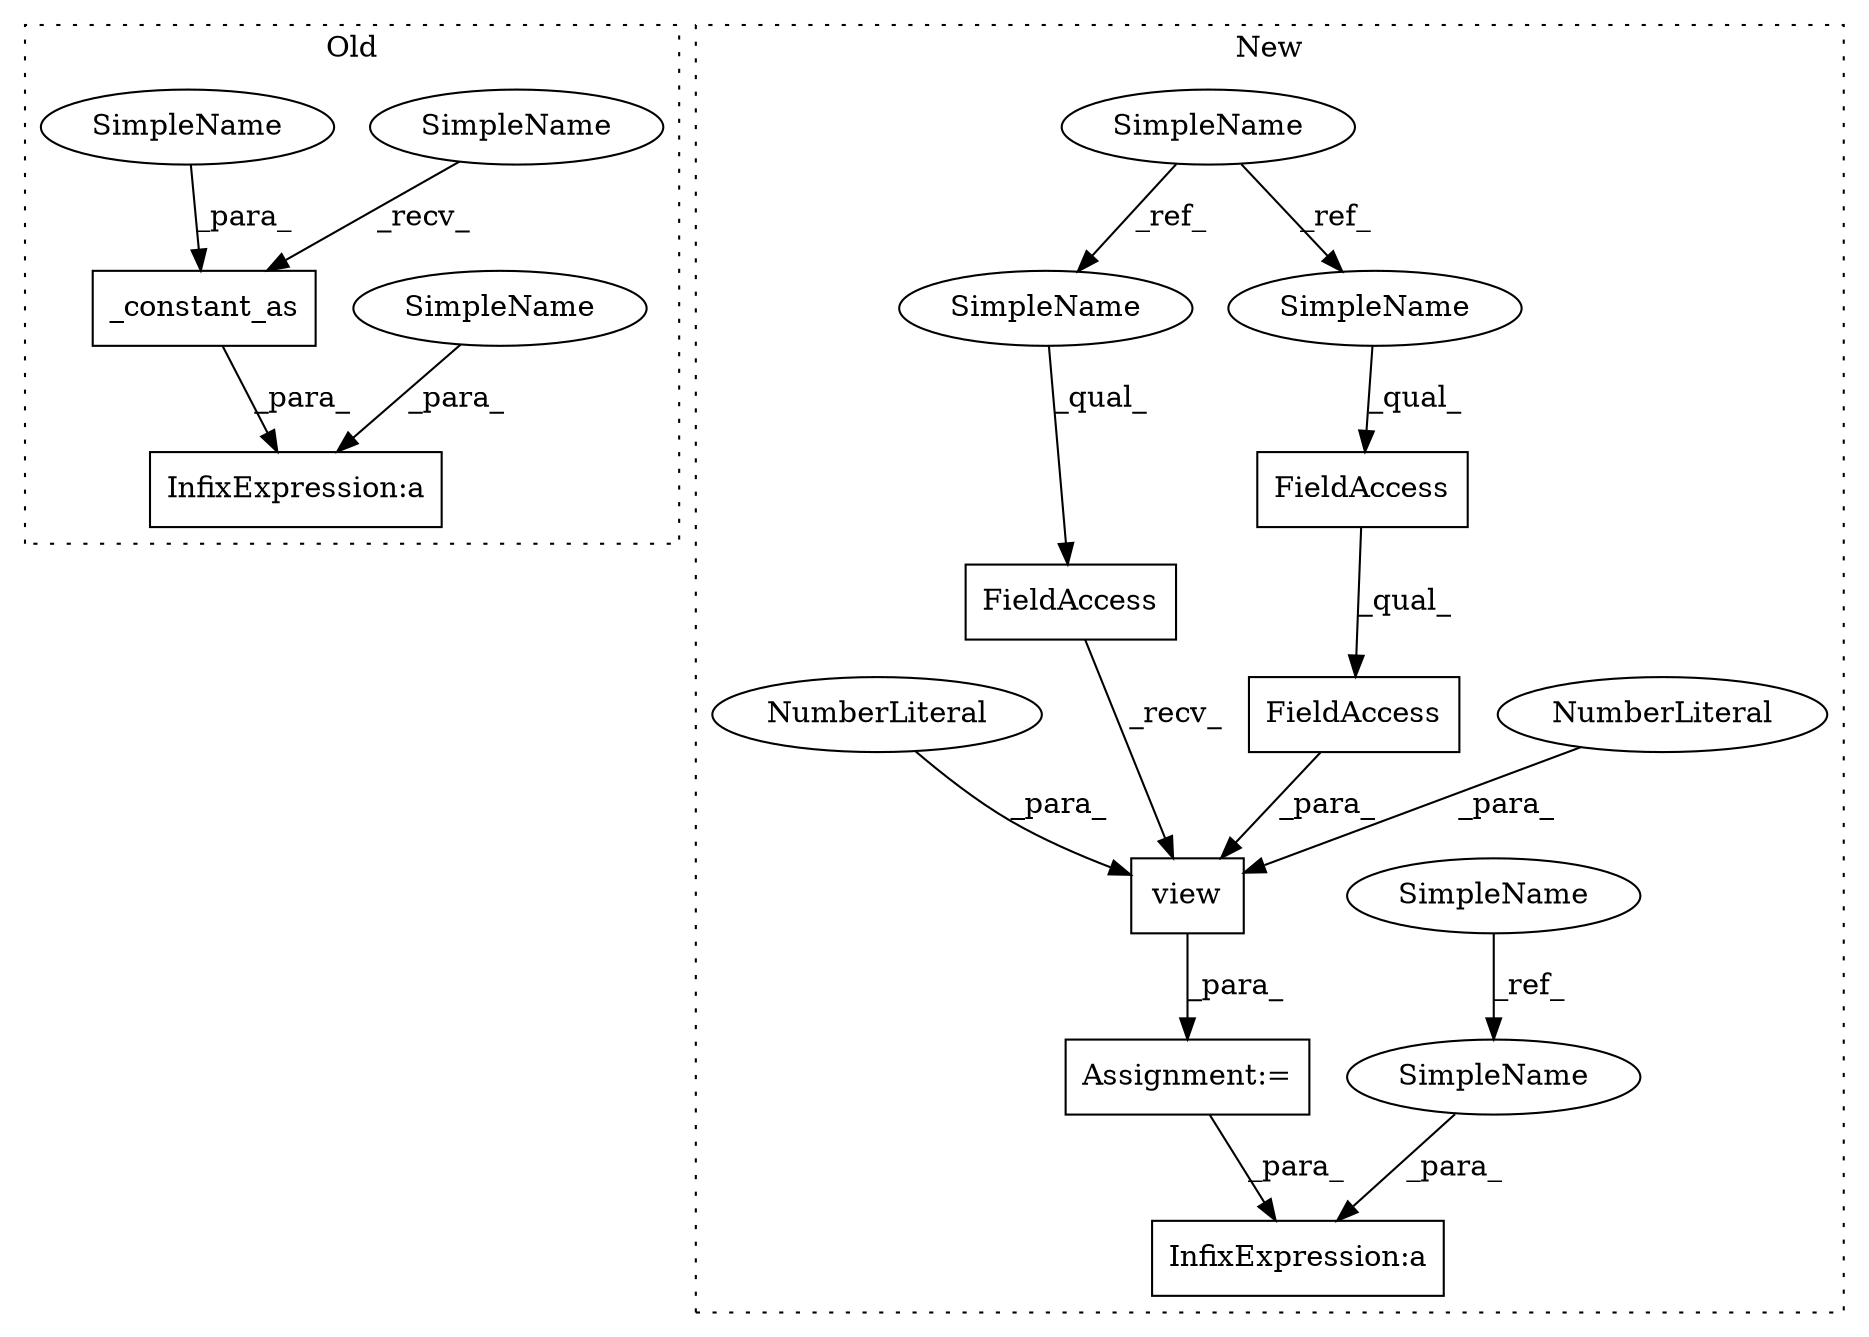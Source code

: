 digraph G {
subgraph cluster0 {
1 [label="_constant_as" a="32" s="1392,1408" l="13,1" shape="box"];
4 [label="InfixExpression:a" a="27" s="1384" l="3" shape="box"];
15 [label="SimpleName" a="42" s="1387" l="4" shape="ellipse"];
17 [label="SimpleName" a="42" s="1381" l="3" shape="ellipse"];
18 [label="SimpleName" a="42" s="1405" l="3" shape="ellipse"];
label = "Old";
style="dotted";
}
subgraph cluster1 {
2 [label="view" a="32" s="1020,1048" l="5,1" shape="box"];
3 [label="FieldAccess" a="22" s="1025" l="19" shape="box"];
5 [label="InfixExpression:a" a="27" s="1063" l="3" shape="box"];
6 [label="NumberLiteral" a="34" s="1047" l="1" shape="ellipse"];
7 [label="Assignment:=" a="7" s="1005" l="1" shape="box"];
8 [label="SimpleName" a="42" s="953" l="3" shape="ellipse"];
9 [label="FieldAccess" a="22" s="1006" l="13" shape="box"];
10 [label="SimpleName" a="42" s="901" l="4" shape="ellipse"];
11 [label="FieldAccess" a="22" s="1025" l="13" shape="box"];
12 [label="NumberLiteral" a="34" s="1045" l="1" shape="ellipse"];
13 [label="SimpleName" a="42" s="1006" l="4" shape="ellipse"];
14 [label="SimpleName" a="42" s="1025" l="4" shape="ellipse"];
16 [label="SimpleName" a="42" s="1060" l="3" shape="ellipse"];
label = "New";
style="dotted";
}
1 -> 4 [label="_para_"];
2 -> 7 [label="_para_"];
3 -> 2 [label="_para_"];
6 -> 2 [label="_para_"];
7 -> 5 [label="_para_"];
8 -> 16 [label="_ref_"];
9 -> 2 [label="_recv_"];
10 -> 13 [label="_ref_"];
10 -> 14 [label="_ref_"];
11 -> 3 [label="_qual_"];
12 -> 2 [label="_para_"];
13 -> 9 [label="_qual_"];
14 -> 11 [label="_qual_"];
15 -> 1 [label="_recv_"];
16 -> 5 [label="_para_"];
17 -> 4 [label="_para_"];
18 -> 1 [label="_para_"];
}